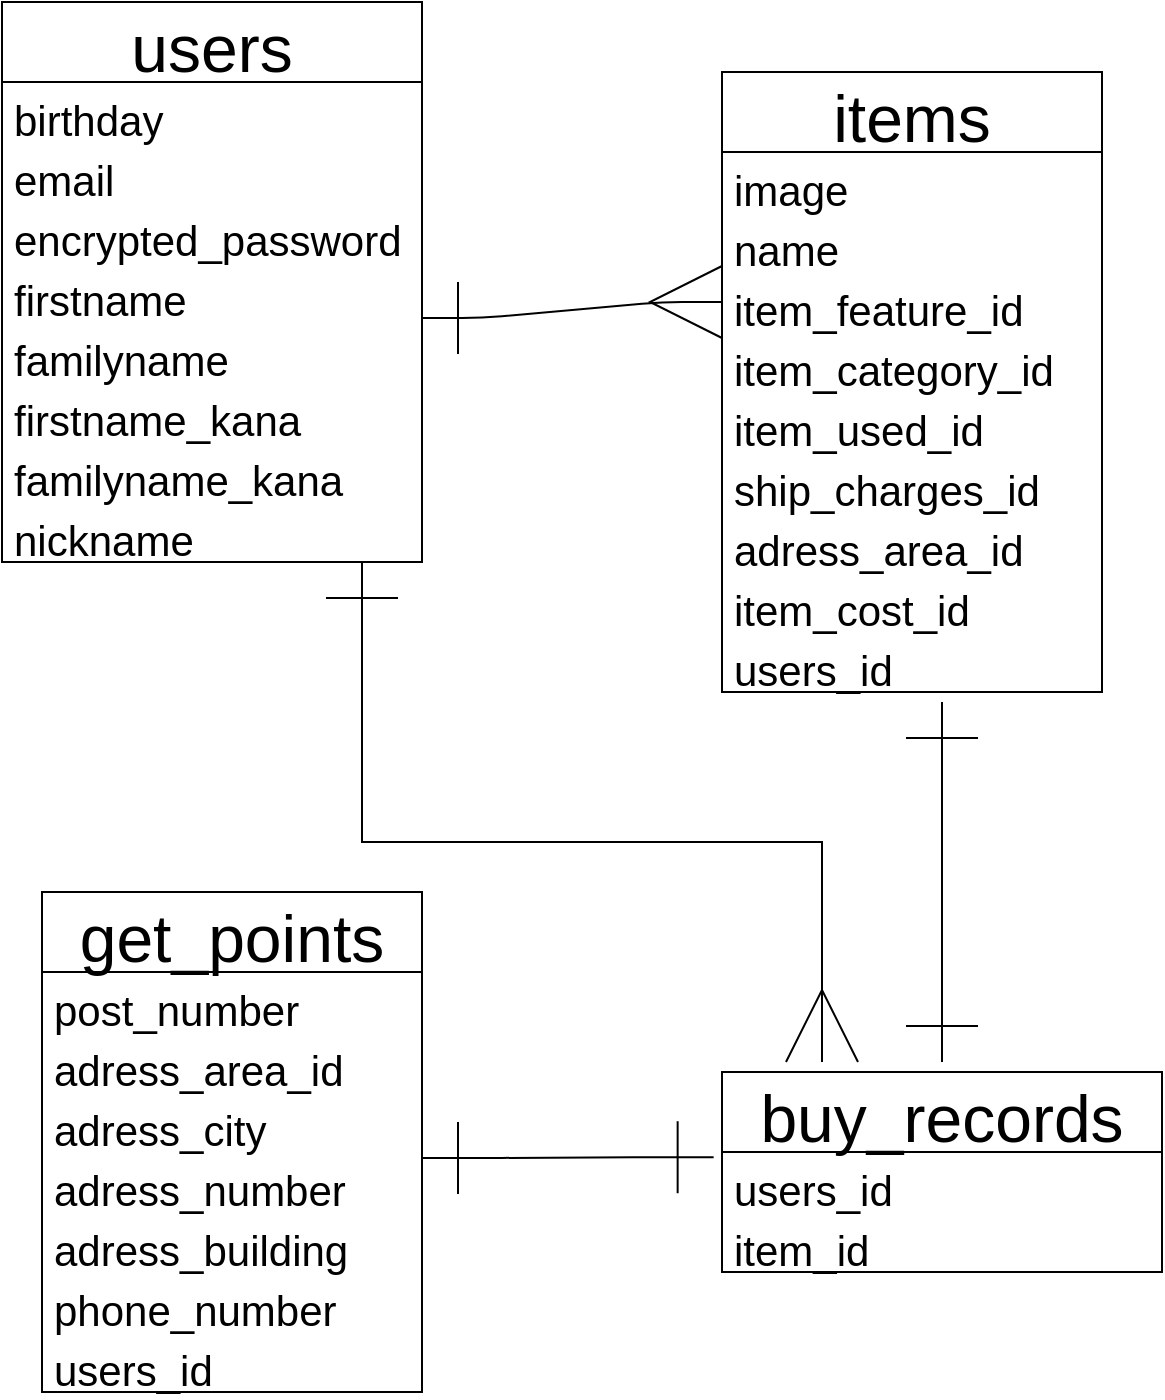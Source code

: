 <mxfile>
    <diagram id="EAxqVZLPwpsNZa_adAIV" name="ページ1">
        <mxGraphModel dx="1151" dy="713" grid="1" gridSize="10" guides="1" tooltips="1" connect="1" arrows="1" fold="1" page="1" pageScale="1" pageWidth="827" pageHeight="1169" math="0" shadow="0">
            <root>
                <mxCell id="0"/>
                <mxCell id="1" parent="0"/>
                <mxCell id="96" value="users" style="swimlane;fontStyle=0;childLayout=stackLayout;horizontal=1;startSize=40;horizontalStack=0;resizeParent=1;resizeParentMax=0;resizeLast=0;collapsible=1;marginBottom=0;align=center;fontSize=33;verticalAlign=bottom;" vertex="1" parent="1">
                    <mxGeometry x="100" y="80" width="210" height="280" as="geometry">
                        <mxRectangle x="220" y="490" width="50" height="26" as="alternateBounds"/>
                    </mxGeometry>
                </mxCell>
                <mxCell id="97" value="birthday" style="text;strokeColor=none;fillColor=none;spacingLeft=4;spacingRight=4;overflow=hidden;rotatable=0;points=[[0,0.5],[1,0.5]];portConstraint=eastwest;fontSize=21;" vertex="1" parent="96">
                    <mxGeometry y="40" width="210" height="30" as="geometry"/>
                </mxCell>
                <mxCell id="169" value="email" style="text;strokeColor=none;fillColor=none;spacingLeft=4;spacingRight=4;overflow=hidden;rotatable=0;points=[[0,0.5],[1,0.5]];portConstraint=eastwest;fontSize=21;" vertex="1" parent="96">
                    <mxGeometry y="70" width="210" height="30" as="geometry"/>
                </mxCell>
                <mxCell id="98" value="encrypted_password" style="text;strokeColor=none;fillColor=none;spacingLeft=4;spacingRight=4;overflow=hidden;rotatable=0;points=[[0,0.5],[1,0.5]];portConstraint=eastwest;fontSize=21;" vertex="1" parent="96">
                    <mxGeometry y="100" width="210" height="30" as="geometry"/>
                </mxCell>
                <mxCell id="108" value="firstname" style="text;strokeColor=none;fillColor=none;spacingLeft=4;spacingRight=4;overflow=hidden;rotatable=0;points=[[0,0.5],[1,0.5]];portConstraint=eastwest;fontSize=21;" vertex="1" parent="96">
                    <mxGeometry y="130" width="210" height="30" as="geometry"/>
                </mxCell>
                <mxCell id="110" value="familyname" style="text;strokeColor=none;fillColor=none;spacingLeft=4;spacingRight=4;overflow=hidden;rotatable=0;points=[[0,0.5],[1,0.5]];portConstraint=eastwest;fontSize=21;" vertex="1" parent="96">
                    <mxGeometry y="160" width="210" height="30" as="geometry"/>
                </mxCell>
                <mxCell id="111" value="firstname_kana" style="text;strokeColor=none;fillColor=none;spacingLeft=4;spacingRight=4;overflow=hidden;rotatable=0;points=[[0,0.5],[1,0.5]];portConstraint=eastwest;fontSize=21;" vertex="1" parent="96">
                    <mxGeometry y="190" width="210" height="30" as="geometry"/>
                </mxCell>
                <mxCell id="170" value="familyname_kana" style="text;strokeColor=none;fillColor=none;spacingLeft=4;spacingRight=4;overflow=hidden;rotatable=0;points=[[0,0.5],[1,0.5]];portConstraint=eastwest;fontSize=21;" vertex="1" parent="96">
                    <mxGeometry y="220" width="210" height="30" as="geometry"/>
                </mxCell>
                <mxCell id="112" value="nickname" style="text;strokeColor=none;fillColor=none;spacingLeft=4;spacingRight=4;overflow=hidden;rotatable=0;points=[[0,0.5],[1,0.5]];portConstraint=eastwest;fontSize=21;" vertex="1" parent="96">
                    <mxGeometry y="250" width="210" height="30" as="geometry"/>
                </mxCell>
                <mxCell id="121" value="items" style="swimlane;fontStyle=0;childLayout=stackLayout;horizontal=1;startSize=40;horizontalStack=0;resizeParent=1;resizeParentMax=0;resizeLast=0;collapsible=1;marginBottom=0;align=center;fontSize=33;verticalAlign=bottom;" vertex="1" parent="1">
                    <mxGeometry x="460" y="115" width="190" height="310" as="geometry">
                        <mxRectangle x="220" y="490" width="50" height="26" as="alternateBounds"/>
                    </mxGeometry>
                </mxCell>
                <mxCell id="122" value="image" style="text;strokeColor=none;fillColor=none;spacingLeft=4;spacingRight=4;overflow=hidden;rotatable=0;points=[[0,0.5],[1,0.5]];portConstraint=eastwest;fontSize=21;" vertex="1" parent="121">
                    <mxGeometry y="40" width="190" height="30" as="geometry"/>
                </mxCell>
                <mxCell id="123" value="name" style="text;strokeColor=none;fillColor=none;spacingLeft=4;spacingRight=4;overflow=hidden;rotatable=0;points=[[0,0.5],[1,0.5]];portConstraint=eastwest;fontSize=21;" vertex="1" parent="121">
                    <mxGeometry y="70" width="190" height="30" as="geometry"/>
                </mxCell>
                <mxCell id="124" value="item_feature_id" style="text;strokeColor=none;fillColor=none;spacingLeft=4;spacingRight=4;overflow=hidden;rotatable=0;points=[[0,0.5],[1,0.5]];portConstraint=eastwest;fontSize=21;" vertex="1" parent="121">
                    <mxGeometry y="100" width="190" height="30" as="geometry"/>
                </mxCell>
                <mxCell id="125" value="item_category_id" style="text;strokeColor=none;fillColor=none;spacingLeft=4;spacingRight=4;overflow=hidden;rotatable=0;points=[[0,0.5],[1,0.5]];portConstraint=eastwest;fontSize=21;" vertex="1" parent="121">
                    <mxGeometry y="130" width="190" height="30" as="geometry"/>
                </mxCell>
                <mxCell id="126" value="item_used_id" style="text;strokeColor=none;fillColor=none;spacingLeft=4;spacingRight=4;overflow=hidden;rotatable=0;points=[[0,0.5],[1,0.5]];portConstraint=eastwest;fontSize=21;" vertex="1" parent="121">
                    <mxGeometry y="160" width="190" height="30" as="geometry"/>
                </mxCell>
                <mxCell id="128" value="ship_charges_id" style="text;strokeColor=none;fillColor=none;spacingLeft=4;spacingRight=4;overflow=hidden;rotatable=0;points=[[0,0.5],[1,0.5]];portConstraint=eastwest;fontSize=21;" vertex="1" parent="121">
                    <mxGeometry y="190" width="190" height="30" as="geometry"/>
                </mxCell>
                <mxCell id="130" value="adress_area_id" style="text;strokeColor=none;fillColor=none;spacingLeft=4;spacingRight=4;overflow=hidden;rotatable=0;points=[[0,0.5],[1,0.5]];portConstraint=eastwest;fontSize=21;" vertex="1" parent="121">
                    <mxGeometry y="220" width="190" height="30" as="geometry"/>
                </mxCell>
                <mxCell id="131" value="item_cost_id" style="text;strokeColor=none;fillColor=none;spacingLeft=4;spacingRight=4;overflow=hidden;rotatable=0;points=[[0,0.5],[1,0.5]];portConstraint=eastwest;fontSize=21;" vertex="1" parent="121">
                    <mxGeometry y="250" width="190" height="30" as="geometry"/>
                </mxCell>
                <mxCell id="127" value="users_id" style="text;strokeColor=none;fillColor=none;spacingLeft=4;spacingRight=4;overflow=hidden;rotatable=0;points=[[0,0.5],[1,0.5]];portConstraint=eastwest;fontSize=21;" vertex="1" parent="121">
                    <mxGeometry y="280" width="190" height="30" as="geometry"/>
                </mxCell>
                <mxCell id="136" value="" style="edgeStyle=entityRelationEdgeStyle;fontSize=12;html=1;endArrow=ERmany;startArrow=ERone;entryX=0;entryY=0.5;entryDx=0;entryDy=0;endSize=34;startFill=0;endFill=0;startSize=34;" edge="1" parent="1" target="124">
                    <mxGeometry width="100" height="100" relative="1" as="geometry">
                        <mxPoint x="310" y="238" as="sourcePoint"/>
                        <mxPoint x="520" y="350" as="targetPoint"/>
                    </mxGeometry>
                </mxCell>
                <mxCell id="140" value="buy_records" style="swimlane;fontStyle=0;childLayout=stackLayout;horizontal=1;startSize=40;horizontalStack=0;resizeParent=1;resizeParentMax=0;resizeLast=0;collapsible=1;marginBottom=0;align=center;fontSize=33;verticalAlign=bottom;" vertex="1" parent="1">
                    <mxGeometry x="460" y="615" width="220" height="100" as="geometry">
                        <mxRectangle x="220" y="490" width="50" height="26" as="alternateBounds"/>
                    </mxGeometry>
                </mxCell>
                <mxCell id="142" value="users_id" style="text;strokeColor=none;fillColor=none;spacingLeft=4;spacingRight=4;overflow=hidden;rotatable=0;points=[[0,0.5],[1,0.5]];portConstraint=eastwest;fontSize=21;" vertex="1" parent="140">
                    <mxGeometry y="40" width="220" height="30" as="geometry"/>
                </mxCell>
                <mxCell id="143" value="item_id" style="text;strokeColor=none;fillColor=none;spacingLeft=4;spacingRight=4;overflow=hidden;rotatable=0;points=[[0,0.5],[1,0.5]];portConstraint=eastwest;fontSize=21;" vertex="1" parent="140">
                    <mxGeometry y="70" width="220" height="30" as="geometry"/>
                </mxCell>
                <mxCell id="151" value="get_points" style="swimlane;fontStyle=0;childLayout=stackLayout;horizontal=1;startSize=40;horizontalStack=0;resizeParent=1;resizeParentMax=0;resizeLast=0;collapsible=1;marginBottom=0;align=center;fontSize=33;verticalAlign=bottom;" vertex="1" parent="1">
                    <mxGeometry x="120" y="525" width="190" height="250" as="geometry">
                        <mxRectangle x="220" y="490" width="50" height="26" as="alternateBounds"/>
                    </mxGeometry>
                </mxCell>
                <mxCell id="152" value="post_number" style="text;strokeColor=none;fillColor=none;spacingLeft=4;spacingRight=4;overflow=hidden;rotatable=0;points=[[0,0.5],[1,0.5]];portConstraint=eastwest;fontSize=21;" vertex="1" parent="151">
                    <mxGeometry y="40" width="190" height="30" as="geometry"/>
                </mxCell>
                <mxCell id="153" value="adress_area_id" style="text;strokeColor=none;fillColor=none;spacingLeft=4;spacingRight=4;overflow=hidden;rotatable=0;points=[[0,0.5],[1,0.5]];portConstraint=eastwest;fontSize=21;" vertex="1" parent="151">
                    <mxGeometry y="70" width="190" height="30" as="geometry"/>
                </mxCell>
                <mxCell id="154" value="adress_city" style="text;strokeColor=none;fillColor=none;spacingLeft=4;spacingRight=4;overflow=hidden;rotatable=0;points=[[0,0.5],[1,0.5]];portConstraint=eastwest;fontSize=21;" vertex="1" parent="151">
                    <mxGeometry y="100" width="190" height="30" as="geometry"/>
                </mxCell>
                <mxCell id="155" value="adress_number" style="text;strokeColor=none;fillColor=none;spacingLeft=4;spacingRight=4;overflow=hidden;rotatable=0;points=[[0,0.5],[1,0.5]];portConstraint=eastwest;fontSize=21;" vertex="1" parent="151">
                    <mxGeometry y="130" width="190" height="30" as="geometry"/>
                </mxCell>
                <mxCell id="173" value="adress_building" style="text;strokeColor=none;fillColor=none;spacingLeft=4;spacingRight=4;overflow=hidden;rotatable=0;points=[[0,0.5],[1,0.5]];portConstraint=eastwest;fontSize=21;" vertex="1" parent="151">
                    <mxGeometry y="160" width="190" height="30" as="geometry"/>
                </mxCell>
                <mxCell id="156" value="phone_number" style="text;strokeColor=none;fillColor=none;spacingLeft=4;spacingRight=4;overflow=hidden;rotatable=0;points=[[0,0.5],[1,0.5]];portConstraint=eastwest;fontSize=21;" vertex="1" parent="151">
                    <mxGeometry y="190" width="190" height="30" as="geometry"/>
                </mxCell>
                <mxCell id="157" value="users_id" style="text;strokeColor=none;fillColor=none;spacingLeft=4;spacingRight=4;overflow=hidden;rotatable=0;points=[[0,0.5],[1,0.5]];portConstraint=eastwest;fontSize=21;" vertex="1" parent="151">
                    <mxGeometry y="220" width="190" height="30" as="geometry"/>
                </mxCell>
                <mxCell id="167" style="edgeStyle=orthogonalEdgeStyle;rounded=0;orthogonalLoop=1;jettySize=auto;html=1;startArrow=ERmany;startFill=0;startSize=34;endArrow=ERone;endFill=0;endSize=34;fontSize=33;" edge="1" parent="1">
                    <mxGeometry relative="1" as="geometry">
                        <mxPoint x="280" y="360" as="targetPoint"/>
                        <mxPoint x="510" y="610" as="sourcePoint"/>
                        <Array as="points">
                            <mxPoint x="510" y="500"/>
                            <mxPoint x="280" y="500"/>
                        </Array>
                    </mxGeometry>
                </mxCell>
                <mxCell id="168" style="edgeStyle=orthogonalEdgeStyle;rounded=0;orthogonalLoop=1;jettySize=auto;html=1;startArrow=ERone;startFill=0;startSize=34;endArrow=ERone;endFill=0;endSize=34;fontSize=33;" edge="1" parent="1">
                    <mxGeometry relative="1" as="geometry">
                        <mxPoint x="570" y="430" as="targetPoint"/>
                        <mxPoint x="570" y="610" as="sourcePoint"/>
                        <Array as="points">
                            <mxPoint x="570" y="570"/>
                            <mxPoint x="570" y="570"/>
                        </Array>
                    </mxGeometry>
                </mxCell>
                <mxCell id="172" value="" style="edgeStyle=entityRelationEdgeStyle;fontSize=12;html=1;endArrow=ERone;startArrow=ERone;entryX=-0.019;entryY=0.087;entryDx=0;entryDy=0;endSize=34;startFill=0;endFill=0;startSize=34;entryPerimeter=0;" edge="1" parent="1" target="142">
                    <mxGeometry width="100" height="100" relative="1" as="geometry">
                        <mxPoint x="310" y="658" as="sourcePoint"/>
                        <mxPoint x="460.0" y="650.0" as="targetPoint"/>
                    </mxGeometry>
                </mxCell>
            </root>
        </mxGraphModel>
    </diagram>
</mxfile>